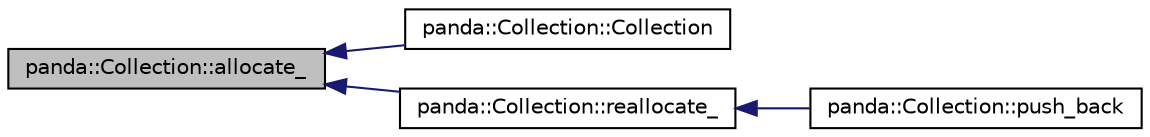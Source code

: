 digraph G
{
  edge [fontname="Helvetica",fontsize="10",labelfontname="Helvetica",labelfontsize="10"];
  node [fontname="Helvetica",fontsize="10",shape=record];
  rankdir=LR;
  Node1 [label="panda::Collection::allocate_",height=0.2,width=0.4,color="black", fillcolor="grey75", style="filled" fontcolor="black"];
  Node1 -> Node2 [dir=back,color="midnightblue",fontsize="10",style="solid"];
  Node2 [label="panda::Collection::Collection",height=0.2,width=0.4,color="black", fillcolor="white", style="filled",URL="$classpanda_1_1Collection.html#a12046f6682c2934a208f3535d44ae56f"];
  Node1 -> Node3 [dir=back,color="midnightblue",fontsize="10",style="solid"];
  Node3 [label="panda::Collection::reallocate_",height=0.2,width=0.4,color="black", fillcolor="white", style="filled",URL="$classpanda_1_1Collection.html#a2187bdc5efe30684f1e9f4db4fe4fb2e"];
  Node3 -> Node4 [dir=back,color="midnightblue",fontsize="10",style="solid"];
  Node4 [label="panda::Collection::push_back",height=0.2,width=0.4,color="black", fillcolor="white", style="filled",URL="$classpanda_1_1Collection.html#a801b74a80bdd197bdfe08a06112bdcee",tooltip="Append an element to the back and resize by 1."];
}
